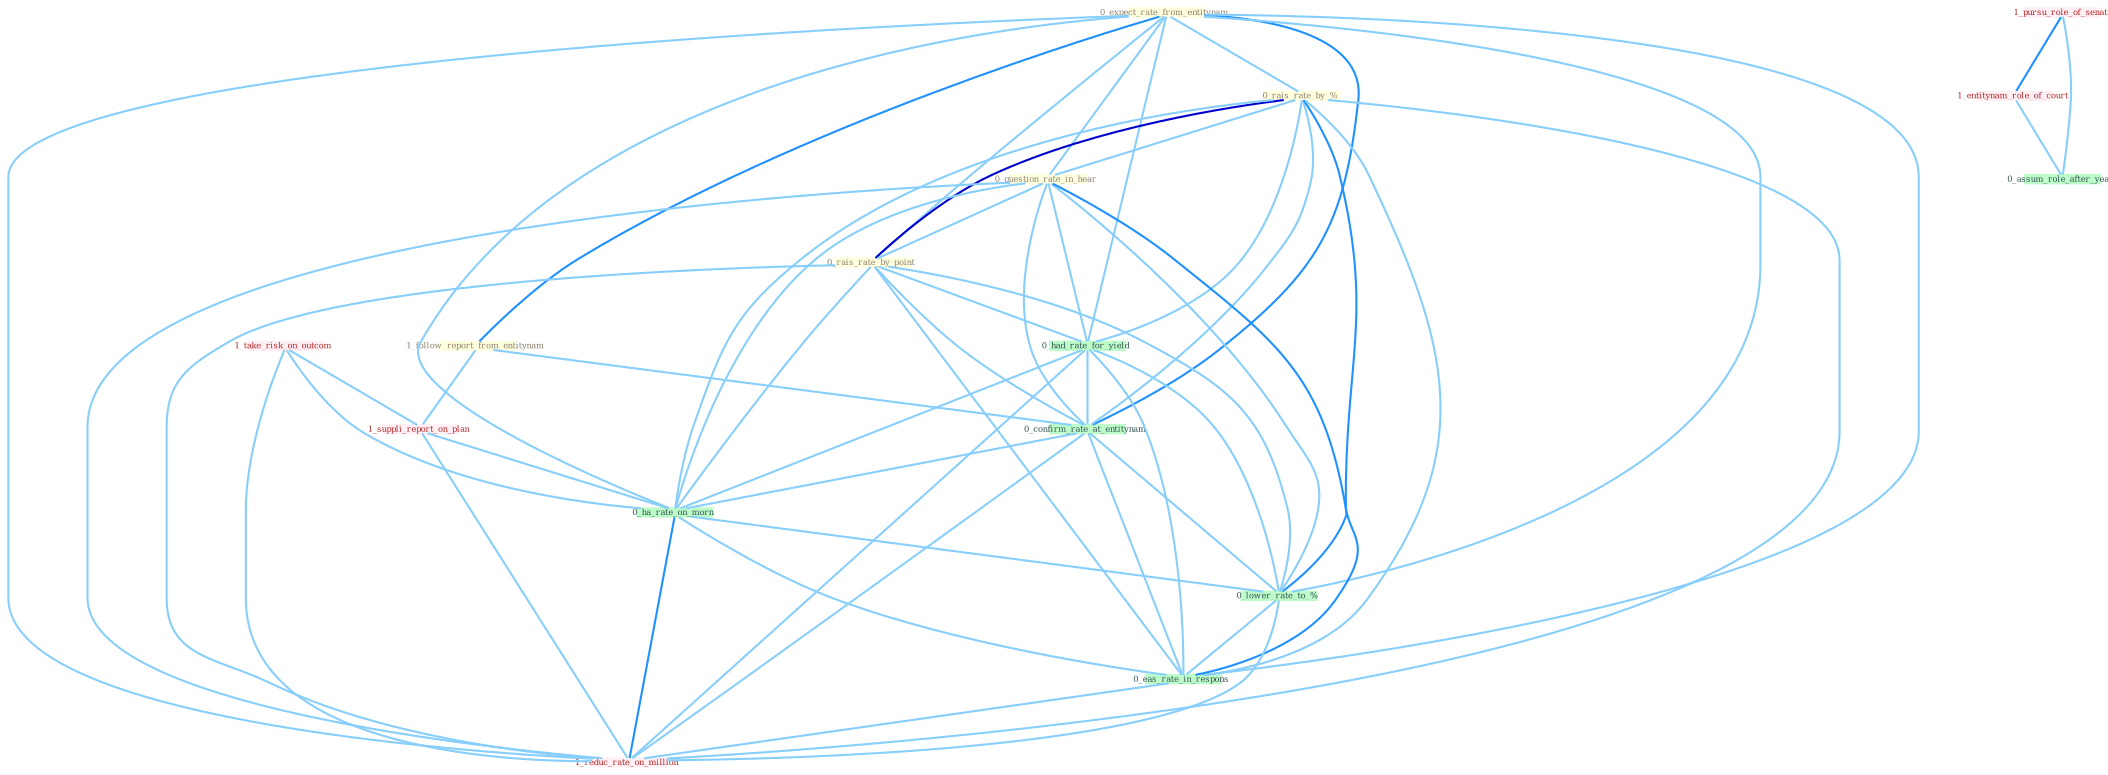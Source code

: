 Graph G{ 
    node
    [shape=polygon,style=filled,width=.5,height=.06,color="#BDFCC9",fixedsize=true,fontsize=4,
    fontcolor="#2f4f4f"];
    {node
    [color="#ffffe0", fontcolor="#8b7d6b"] "0_expect_rate_from_entitynam " "1_follow_report_from_entitynam " "0_rais_rate_by_% " "0_question_rate_in_hear " "0_rais_rate_by_point "}
{node [color="#fff0f5", fontcolor="#b22222"] "1_pursu_role_of_senat " "1_take_risk_on_outcom " "1_suppli_report_on_plan " "1_entitynam_role_of_court " "1_reduc_rate_on_million "}
edge [color="#B0E2FF"];

	"0_expect_rate_from_entitynam " -- "1_follow_report_from_entitynam " [w="2", color="#1e90ff" , len=0.8];
	"0_expect_rate_from_entitynam " -- "0_rais_rate_by_% " [w="1", color="#87cefa" ];
	"0_expect_rate_from_entitynam " -- "0_question_rate_in_hear " [w="1", color="#87cefa" ];
	"0_expect_rate_from_entitynam " -- "0_rais_rate_by_point " [w="1", color="#87cefa" ];
	"0_expect_rate_from_entitynam " -- "0_had_rate_for_yield " [w="1", color="#87cefa" ];
	"0_expect_rate_from_entitynam " -- "0_confirm_rate_at_entitynam " [w="2", color="#1e90ff" , len=0.8];
	"0_expect_rate_from_entitynam " -- "0_ha_rate_on_morn " [w="1", color="#87cefa" ];
	"0_expect_rate_from_entitynam " -- "0_lower_rate_to_% " [w="1", color="#87cefa" ];
	"0_expect_rate_from_entitynam " -- "0_eas_rate_in_respons " [w="1", color="#87cefa" ];
	"0_expect_rate_from_entitynam " -- "1_reduc_rate_on_million " [w="1", color="#87cefa" ];
	"1_follow_report_from_entitynam " -- "1_suppli_report_on_plan " [w="1", color="#87cefa" ];
	"1_follow_report_from_entitynam " -- "0_confirm_rate_at_entitynam " [w="1", color="#87cefa" ];
	"0_rais_rate_by_% " -- "0_question_rate_in_hear " [w="1", color="#87cefa" ];
	"0_rais_rate_by_% " -- "0_rais_rate_by_point " [w="3", color="#0000cd" , len=0.6];
	"0_rais_rate_by_% " -- "0_had_rate_for_yield " [w="1", color="#87cefa" ];
	"0_rais_rate_by_% " -- "0_confirm_rate_at_entitynam " [w="1", color="#87cefa" ];
	"0_rais_rate_by_% " -- "0_ha_rate_on_morn " [w="1", color="#87cefa" ];
	"0_rais_rate_by_% " -- "0_lower_rate_to_% " [w="2", color="#1e90ff" , len=0.8];
	"0_rais_rate_by_% " -- "0_eas_rate_in_respons " [w="1", color="#87cefa" ];
	"0_rais_rate_by_% " -- "1_reduc_rate_on_million " [w="1", color="#87cefa" ];
	"0_question_rate_in_hear " -- "0_rais_rate_by_point " [w="1", color="#87cefa" ];
	"0_question_rate_in_hear " -- "0_had_rate_for_yield " [w="1", color="#87cefa" ];
	"0_question_rate_in_hear " -- "0_confirm_rate_at_entitynam " [w="1", color="#87cefa" ];
	"0_question_rate_in_hear " -- "0_ha_rate_on_morn " [w="1", color="#87cefa" ];
	"0_question_rate_in_hear " -- "0_lower_rate_to_% " [w="1", color="#87cefa" ];
	"0_question_rate_in_hear " -- "0_eas_rate_in_respons " [w="2", color="#1e90ff" , len=0.8];
	"0_question_rate_in_hear " -- "1_reduc_rate_on_million " [w="1", color="#87cefa" ];
	"0_rais_rate_by_point " -- "0_had_rate_for_yield " [w="1", color="#87cefa" ];
	"0_rais_rate_by_point " -- "0_confirm_rate_at_entitynam " [w="1", color="#87cefa" ];
	"0_rais_rate_by_point " -- "0_ha_rate_on_morn " [w="1", color="#87cefa" ];
	"0_rais_rate_by_point " -- "0_lower_rate_to_% " [w="1", color="#87cefa" ];
	"0_rais_rate_by_point " -- "0_eas_rate_in_respons " [w="1", color="#87cefa" ];
	"0_rais_rate_by_point " -- "1_reduc_rate_on_million " [w="1", color="#87cefa" ];
	"1_pursu_role_of_senat " -- "1_entitynam_role_of_court " [w="2", color="#1e90ff" , len=0.8];
	"1_pursu_role_of_senat " -- "0_assum_role_after_year " [w="1", color="#87cefa" ];
	"1_take_risk_on_outcom " -- "1_suppli_report_on_plan " [w="1", color="#87cefa" ];
	"1_take_risk_on_outcom " -- "0_ha_rate_on_morn " [w="1", color="#87cefa" ];
	"1_take_risk_on_outcom " -- "1_reduc_rate_on_million " [w="1", color="#87cefa" ];
	"1_suppli_report_on_plan " -- "0_ha_rate_on_morn " [w="1", color="#87cefa" ];
	"1_suppli_report_on_plan " -- "1_reduc_rate_on_million " [w="1", color="#87cefa" ];
	"0_had_rate_for_yield " -- "0_confirm_rate_at_entitynam " [w="1", color="#87cefa" ];
	"0_had_rate_for_yield " -- "0_ha_rate_on_morn " [w="1", color="#87cefa" ];
	"0_had_rate_for_yield " -- "0_lower_rate_to_% " [w="1", color="#87cefa" ];
	"0_had_rate_for_yield " -- "0_eas_rate_in_respons " [w="1", color="#87cefa" ];
	"0_had_rate_for_yield " -- "1_reduc_rate_on_million " [w="1", color="#87cefa" ];
	"0_confirm_rate_at_entitynam " -- "0_ha_rate_on_morn " [w="1", color="#87cefa" ];
	"0_confirm_rate_at_entitynam " -- "0_lower_rate_to_% " [w="1", color="#87cefa" ];
	"0_confirm_rate_at_entitynam " -- "0_eas_rate_in_respons " [w="1", color="#87cefa" ];
	"0_confirm_rate_at_entitynam " -- "1_reduc_rate_on_million " [w="1", color="#87cefa" ];
	"0_ha_rate_on_morn " -- "0_lower_rate_to_% " [w="1", color="#87cefa" ];
	"0_ha_rate_on_morn " -- "0_eas_rate_in_respons " [w="1", color="#87cefa" ];
	"0_ha_rate_on_morn " -- "1_reduc_rate_on_million " [w="2", color="#1e90ff" , len=0.8];
	"1_entitynam_role_of_court " -- "0_assum_role_after_year " [w="1", color="#87cefa" ];
	"0_lower_rate_to_% " -- "0_eas_rate_in_respons " [w="1", color="#87cefa" ];
	"0_lower_rate_to_% " -- "1_reduc_rate_on_million " [w="1", color="#87cefa" ];
	"0_eas_rate_in_respons " -- "1_reduc_rate_on_million " [w="1", color="#87cefa" ];
}